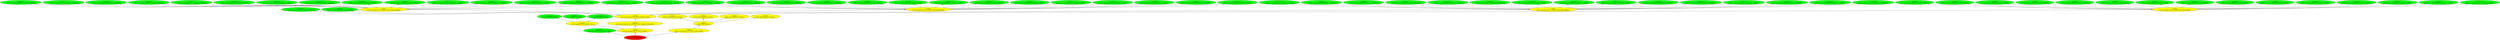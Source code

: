 digraph {
rankdir="BT"
ss_tail_light_16px_unflipped [fillcolor=green style="filled" label="<spriteset>\nss_tail_light_16px_unflipped"]
ss_tail_light_16px_flipped [fillcolor=green style="filled" label="<spriteset>\nss_tail_light_16px_flipped"]
ss_tail_light_empty_unflipped [fillcolor=green style="filled" label="<spriteset>\nss_tail_light_empty_unflipped"]
switch_graphics_layer_tail_light_16px [fillcolor=yellow style="filled" label="<switch>\nswitch_graphics_layer_tail_light_16px"]
switch_cargo_capacity_by_cargo_0 [fillcolor=yellow style="filled" label="<switch>\nswitch_cargo_capacity_by_cargo_0"]
switch_cargo_capacity_by_cargo_1 [fillcolor=yellow style="filled" label="<switch>\nswitch_cargo_capacity_by_cargo_1"]
switch_cargo_capacity_by_cargo_2 [fillcolor=yellow style="filled" label="<switch>\nswitch_cargo_capacity_by_cargo_2"]
switch_cargo_capacity_by_cargo_3 [fillcolor=yellow style="filled" label="<switch>\nswitch_cargo_capacity_by_cargo_3"]
switch_cargo_capacity [fillcolor=yellow style="filled" label="<switch>\nswitch_cargo_capacity"]
flat_car_ng_pony_gen_3U_ss_empty_unflipped [fillcolor=green style="filled" label="<spriteset>\nflat_car_ng_pony_gen_3U_ss_empty_unflipped"]
flat_car_ng_pony_gen_3U_ss_loading_0_unflipped [fillcolor=green style="filled" label="<spriteset>\nflat_car_ng_pony_gen_3U_ss_loading_0_unflipped"]
flat_car_ng_pony_gen_3U_ss_loaded_0_unflipped [fillcolor=green style="filled" label="<spriteset>\nflat_car_ng_pony_gen_3U_ss_loaded_0_unflipped"]
flat_car_ng_pony_gen_3U_ss_loading_1_unflipped [fillcolor=green style="filled" label="<spriteset>\nflat_car_ng_pony_gen_3U_ss_loading_1_unflipped"]
flat_car_ng_pony_gen_3U_ss_loaded_1_unflipped [fillcolor=green style="filled" label="<spriteset>\nflat_car_ng_pony_gen_3U_ss_loaded_1_unflipped"]
flat_car_ng_pony_gen_3U_ss_loading_2_unflipped [fillcolor=green style="filled" label="<spriteset>\nflat_car_ng_pony_gen_3U_ss_loading_2_unflipped"]
flat_car_ng_pony_gen_3U_ss_loaded_2_unflipped [fillcolor=green style="filled" label="<spriteset>\nflat_car_ng_pony_gen_3U_ss_loaded_2_unflipped"]
flat_car_ng_pony_gen_3U_ss_loading_3_unflipped [fillcolor=green style="filled" label="<spriteset>\nflat_car_ng_pony_gen_3U_ss_loading_3_unflipped"]
flat_car_ng_pony_gen_3U_ss_loaded_3_unflipped [fillcolor=green style="filled" label="<spriteset>\nflat_car_ng_pony_gen_3U_ss_loaded_3_unflipped"]
flat_car_ng_pony_gen_3U_ss_loading_4_unflipped [fillcolor=green style="filled" label="<spriteset>\nflat_car_ng_pony_gen_3U_ss_loading_4_unflipped"]
flat_car_ng_pony_gen_3U_ss_loaded_4_unflipped [fillcolor=green style="filled" label="<spriteset>\nflat_car_ng_pony_gen_3U_ss_loaded_4_unflipped"]
flat_car_ng_pony_gen_3U_ss_loading_5_unflipped [fillcolor=green style="filled" label="<spriteset>\nflat_car_ng_pony_gen_3U_ss_loading_5_unflipped"]
flat_car_ng_pony_gen_3U_ss_loaded_5_unflipped [fillcolor=green style="filled" label="<spriteset>\nflat_car_ng_pony_gen_3U_ss_loaded_5_unflipped"]
flat_car_ng_pony_gen_3U_ss_loading_6_unflipped [fillcolor=green style="filled" label="<spriteset>\nflat_car_ng_pony_gen_3U_ss_loading_6_unflipped"]
flat_car_ng_pony_gen_3U_ss_loaded_6_unflipped [fillcolor=green style="filled" label="<spriteset>\nflat_car_ng_pony_gen_3U_ss_loaded_6_unflipped"]
flat_car_ng_pony_gen_3U_ss_loading_7_unflipped [fillcolor=green style="filled" label="<spriteset>\nflat_car_ng_pony_gen_3U_ss_loading_7_unflipped"]
flat_car_ng_pony_gen_3U_ss_loaded_7_unflipped [fillcolor=green style="filled" label="<spriteset>\nflat_car_ng_pony_gen_3U_ss_loaded_7_unflipped"]
flat_car_ng_pony_gen_3U_ss_loading_8_unflipped [fillcolor=green style="filled" label="<spriteset>\nflat_car_ng_pony_gen_3U_ss_loading_8_unflipped"]
flat_car_ng_pony_gen_3U_ss_loaded_8_unflipped [fillcolor=green style="filled" label="<spriteset>\nflat_car_ng_pony_gen_3U_ss_loaded_8_unflipped"]
flat_car_ng_pony_gen_3U_ss_loading_9_unflipped [fillcolor=green style="filled" label="<spriteset>\nflat_car_ng_pony_gen_3U_ss_loading_9_unflipped"]
flat_car_ng_pony_gen_3U_ss_loaded_9_unflipped [fillcolor=green style="filled" label="<spriteset>\nflat_car_ng_pony_gen_3U_ss_loaded_9_unflipped"]
flat_car_ng_pony_gen_3U_ss_loading_10_unflipped [fillcolor=green style="filled" label="<spriteset>\nflat_car_ng_pony_gen_3U_ss_loading_10_unflipped"]
flat_car_ng_pony_gen_3U_ss_loaded_10_unflipped [fillcolor=green style="filled" label="<spriteset>\nflat_car_ng_pony_gen_3U_ss_loaded_10_unflipped"]
flat_car_ng_pony_gen_3U_ss_loading_11_unflipped [fillcolor=green style="filled" label="<spriteset>\nflat_car_ng_pony_gen_3U_ss_loading_11_unflipped"]
flat_car_ng_pony_gen_3U_ss_loaded_11_unflipped [fillcolor=green style="filled" label="<spriteset>\nflat_car_ng_pony_gen_3U_ss_loaded_11_unflipped"]
flat_car_ng_pony_gen_3U_ss_loading_12_unflipped [fillcolor=green style="filled" label="<spriteset>\nflat_car_ng_pony_gen_3U_ss_loading_12_unflipped"]
flat_car_ng_pony_gen_3U_ss_loaded_12_unflipped [fillcolor=green style="filled" label="<spriteset>\nflat_car_ng_pony_gen_3U_ss_loaded_12_unflipped"]
flat_car_ng_pony_gen_3U_ss_loading_13_unflipped [fillcolor=green style="filled" label="<spriteset>\nflat_car_ng_pony_gen_3U_ss_loading_13_unflipped"]
flat_car_ng_pony_gen_3U_ss_loaded_13_unflipped [fillcolor=green style="filled" label="<spriteset>\nflat_car_ng_pony_gen_3U_ss_loaded_13_unflipped"]
flat_car_ng_pony_gen_3U_ss_loading_14_unflipped [fillcolor=green style="filled" label="<spriteset>\nflat_car_ng_pony_gen_3U_ss_loading_14_unflipped"]
flat_car_ng_pony_gen_3U_ss_loaded_14_unflipped [fillcolor=green style="filled" label="<spriteset>\nflat_car_ng_pony_gen_3U_ss_loaded_14_unflipped"]
flat_car_ng_pony_gen_3U_ss_empty_flipped [fillcolor=green style="filled" label="<spriteset>\nflat_car_ng_pony_gen_3U_ss_empty_flipped"]
flat_car_ng_pony_gen_3U_ss_loading_0_flipped [fillcolor=green style="filled" label="<spriteset>\nflat_car_ng_pony_gen_3U_ss_loading_0_flipped"]
flat_car_ng_pony_gen_3U_ss_loaded_0_flipped [fillcolor=green style="filled" label="<spriteset>\nflat_car_ng_pony_gen_3U_ss_loaded_0_flipped"]
flat_car_ng_pony_gen_3U_ss_loading_1_flipped [fillcolor=green style="filled" label="<spriteset>\nflat_car_ng_pony_gen_3U_ss_loading_1_flipped"]
flat_car_ng_pony_gen_3U_ss_loaded_1_flipped [fillcolor=green style="filled" label="<spriteset>\nflat_car_ng_pony_gen_3U_ss_loaded_1_flipped"]
flat_car_ng_pony_gen_3U_ss_loading_2_flipped [fillcolor=green style="filled" label="<spriteset>\nflat_car_ng_pony_gen_3U_ss_loading_2_flipped"]
flat_car_ng_pony_gen_3U_ss_loaded_2_flipped [fillcolor=green style="filled" label="<spriteset>\nflat_car_ng_pony_gen_3U_ss_loaded_2_flipped"]
flat_car_ng_pony_gen_3U_ss_loading_3_flipped [fillcolor=green style="filled" label="<spriteset>\nflat_car_ng_pony_gen_3U_ss_loading_3_flipped"]
flat_car_ng_pony_gen_3U_ss_loaded_3_flipped [fillcolor=green style="filled" label="<spriteset>\nflat_car_ng_pony_gen_3U_ss_loaded_3_flipped"]
flat_car_ng_pony_gen_3U_ss_loading_4_flipped [fillcolor=green style="filled" label="<spriteset>\nflat_car_ng_pony_gen_3U_ss_loading_4_flipped"]
flat_car_ng_pony_gen_3U_ss_loaded_4_flipped [fillcolor=green style="filled" label="<spriteset>\nflat_car_ng_pony_gen_3U_ss_loaded_4_flipped"]
flat_car_ng_pony_gen_3U_ss_loading_5_flipped [fillcolor=green style="filled" label="<spriteset>\nflat_car_ng_pony_gen_3U_ss_loading_5_flipped"]
flat_car_ng_pony_gen_3U_ss_loaded_5_flipped [fillcolor=green style="filled" label="<spriteset>\nflat_car_ng_pony_gen_3U_ss_loaded_5_flipped"]
flat_car_ng_pony_gen_3U_ss_loading_6_flipped [fillcolor=green style="filled" label="<spriteset>\nflat_car_ng_pony_gen_3U_ss_loading_6_flipped"]
flat_car_ng_pony_gen_3U_ss_loaded_6_flipped [fillcolor=green style="filled" label="<spriteset>\nflat_car_ng_pony_gen_3U_ss_loaded_6_flipped"]
flat_car_ng_pony_gen_3U_ss_loading_7_flipped [fillcolor=green style="filled" label="<spriteset>\nflat_car_ng_pony_gen_3U_ss_loading_7_flipped"]
flat_car_ng_pony_gen_3U_ss_loaded_7_flipped [fillcolor=green style="filled" label="<spriteset>\nflat_car_ng_pony_gen_3U_ss_loaded_7_flipped"]
flat_car_ng_pony_gen_3U_ss_loading_8_flipped [fillcolor=green style="filled" label="<spriteset>\nflat_car_ng_pony_gen_3U_ss_loading_8_flipped"]
flat_car_ng_pony_gen_3U_ss_loaded_8_flipped [fillcolor=green style="filled" label="<spriteset>\nflat_car_ng_pony_gen_3U_ss_loaded_8_flipped"]
flat_car_ng_pony_gen_3U_ss_loading_9_flipped [fillcolor=green style="filled" label="<spriteset>\nflat_car_ng_pony_gen_3U_ss_loading_9_flipped"]
flat_car_ng_pony_gen_3U_ss_loaded_9_flipped [fillcolor=green style="filled" label="<spriteset>\nflat_car_ng_pony_gen_3U_ss_loaded_9_flipped"]
flat_car_ng_pony_gen_3U_ss_loading_10_flipped [fillcolor=green style="filled" label="<spriteset>\nflat_car_ng_pony_gen_3U_ss_loading_10_flipped"]
flat_car_ng_pony_gen_3U_ss_loaded_10_flipped [fillcolor=green style="filled" label="<spriteset>\nflat_car_ng_pony_gen_3U_ss_loaded_10_flipped"]
flat_car_ng_pony_gen_3U_ss_loading_11_flipped [fillcolor=green style="filled" label="<spriteset>\nflat_car_ng_pony_gen_3U_ss_loading_11_flipped"]
flat_car_ng_pony_gen_3U_ss_loaded_11_flipped [fillcolor=green style="filled" label="<spriteset>\nflat_car_ng_pony_gen_3U_ss_loaded_11_flipped"]
flat_car_ng_pony_gen_3U_ss_loading_12_flipped [fillcolor=green style="filled" label="<spriteset>\nflat_car_ng_pony_gen_3U_ss_loading_12_flipped"]
flat_car_ng_pony_gen_3U_ss_loaded_12_flipped [fillcolor=green style="filled" label="<spriteset>\nflat_car_ng_pony_gen_3U_ss_loaded_12_flipped"]
flat_car_ng_pony_gen_3U_ss_loading_13_flipped [fillcolor=green style="filled" label="<spriteset>\nflat_car_ng_pony_gen_3U_ss_loading_13_flipped"]
flat_car_ng_pony_gen_3U_ss_loaded_13_flipped [fillcolor=green style="filled" label="<spriteset>\nflat_car_ng_pony_gen_3U_ss_loaded_13_flipped"]
flat_car_ng_pony_gen_3U_ss_loading_14_flipped [fillcolor=green style="filled" label="<spriteset>\nflat_car_ng_pony_gen_3U_ss_loading_14_flipped"]
flat_car_ng_pony_gen_3U_ss_loaded_14_flipped [fillcolor=green style="filled" label="<spriteset>\nflat_car_ng_pony_gen_3U_ss_loaded_14_flipped"]
flat_car_ng_pony_gen_3U_switch_cargo_loading_unflipped [fillcolor=yellow style="filled" label="<switch>\nflat_car_ng_pony_gen_3U_switch_cargo_loading_unflipped"]
flat_car_ng_pony_gen_3U_switch_cargo_loading_flipped [fillcolor=yellow style="filled" label="<switch>\nflat_car_ng_pony_gen_3U_switch_cargo_loading_flipped"]
flat_car_ng_pony_gen_3U_switch_cargo_loaded_unflipped [fillcolor=yellow style="filled" label="<switch>\nflat_car_ng_pony_gen_3U_switch_cargo_loaded_unflipped"]
flat_car_ng_pony_gen_3U_switch_cargo_loaded_flipped [fillcolor=yellow style="filled" label="<switch>\nflat_car_ng_pony_gen_3U_switch_cargo_loaded_flipped"]
flat_car_ng_pony_gen_3U_switch_graphics_vehicle [fillcolor=yellow style="filled" label="<switch>\nflat_car_ng_pony_gen_3U_switch_graphics_vehicle"]
flat_car_ng_pony_gen_3U_ss_purchase [fillcolor=green style="filled" label="<spriteset>\nflat_car_ng_pony_gen_3U_ss_purchase"]
flat_car_ng_pony_gen_3U_switch_set_layers_register_more_sprites [fillcolor=yellow style="filled" label="<switch>\nflat_car_ng_pony_gen_3U_switch_set_layers_register_more_sprites"]
flat_car_ng_pony_gen_3U_switch_graphics [fillcolor=yellow style="filled" label="<switch>\nflat_car_ng_pony_gen_3U_switch_graphics"]
flat_car_ng_pony_gen_3U_switch_cargo_capacity [fillcolor=yellow style="filled" label="<switch>\nflat_car_ng_pony_gen_3U_switch_cargo_capacity"]
flat_car_ng_pony_gen_3U [fillcolor=red style="filled" label="<FEAT_TRAINS 1130>\nflat_car_ng_pony_gen_3U"]
flat_car_ng_pony_gen_3U_switch_cargo_loaded_unflipped->flat_car_ng_pony_gen_3U_ss_loaded_3_unflipped
flat_car_ng_pony_gen_3U_switch_cargo_loading_flipped->flat_car_ng_pony_gen_3U_ss_loading_13_flipped
flat_car_ng_pony_gen_3U_switch_cargo_loaded_unflipped->flat_car_ng_pony_gen_3U_ss_loaded_10_unflipped
flat_car_ng_pony_gen_3U_switch_cargo_loading_unflipped->flat_car_ng_pony_gen_3U_ss_loading_1_unflipped
flat_car_ng_pony_gen_3U_switch_cargo_loaded_unflipped->flat_car_ng_pony_gen_3U_ss_loaded_7_unflipped
flat_car_ng_pony_gen_3U_switch_cargo_loading_unflipped->flat_car_ng_pony_gen_3U_ss_loading_5_unflipped
flat_car_ng_pony_gen_3U_switch_cargo_loading_flipped->flat_car_ng_pony_gen_3U_ss_loading_0_flipped
flat_car_ng_pony_gen_3U_switch_cargo_loaded_flipped->flat_car_ng_pony_gen_3U_ss_loaded_2_flipped
flat_car_ng_pony_gen_3U_switch_cargo_loading_unflipped->flat_car_ng_pony_gen_3U_ss_loading_10_unflipped
flat_car_ng_pony_gen_3U_switch_cargo_loading_flipped->flat_car_ng_pony_gen_3U_ss_loading_3_flipped
flat_car_ng_pony_gen_3U_switch_cargo_loaded_unflipped->flat_car_ng_pony_gen_3U_ss_loaded_1_unflipped
flat_car_ng_pony_gen_3U_switch_cargo_loaded_flipped->flat_car_ng_pony_gen_3U_ss_loaded_3_flipped
flat_car_ng_pony_gen_3U_switch_cargo_loaded_unflipped->flat_car_ng_pony_gen_3U_ss_loaded_11_unflipped
flat_car_ng_pony_gen_3U_switch_cargo_loaded_flipped->flat_car_ng_pony_gen_3U_ss_loaded_10_flipped
flat_car_ng_pony_gen_3U_switch_cargo_loading_flipped->flat_car_ng_pony_gen_3U_ss_loading_1_flipped
flat_car_ng_pony_gen_3U_switch_cargo_loading_flipped->flat_car_ng_pony_gen_3U_ss_loading_2_flipped
flat_car_ng_pony_gen_3U->flat_car_ng_pony_gen_3U_switch_cargo_capacity
flat_car_ng_pony_gen_3U_switch_cargo_loading_unflipped->flat_car_ng_pony_gen_3U_ss_loading_4_unflipped
flat_car_ng_pony_gen_3U_switch_cargo_loading_unflipped->flat_car_ng_pony_gen_3U_ss_loading_14_unflipped
flat_car_ng_pony_gen_3U_switch_cargo_loading_unflipped->flat_car_ng_pony_gen_3U_ss_loading_11_unflipped
flat_car_ng_pony_gen_3U_switch_cargo_loaded_unflipped->flat_car_ng_pony_gen_3U_ss_loaded_13_unflipped
flat_car_ng_pony_gen_3U_switch_graphics_vehicle->flat_car_ng_pony_gen_3U_ss_empty_unflipped
flat_car_ng_pony_gen_3U_switch_cargo_loading_flipped->flat_car_ng_pony_gen_3U_ss_loading_14_flipped
flat_car_ng_pony_gen_3U_switch_cargo_loading_flipped->flat_car_ng_pony_gen_3U_ss_loading_4_flipped
switch_graphics_layer_tail_light_16px->ss_tail_light_16px_flipped
flat_car_ng_pony_gen_3U_switch_cargo_loading_unflipped->flat_car_ng_pony_gen_3U_ss_loading_7_unflipped
flat_car_ng_pony_gen_3U_switch_cargo_capacity->switch_cargo_capacity
flat_car_ng_pony_gen_3U_switch_cargo_loading_flipped->flat_car_ng_pony_gen_3U_ss_loading_8_flipped
flat_car_ng_pony_gen_3U_switch_set_layers_register_more_sprites->flat_car_ng_pony_gen_3U_switch_graphics_vehicle
flat_car_ng_pony_gen_3U_switch_cargo_loading_flipped->flat_car_ng_pony_gen_3U_ss_loading_7_flipped
flat_car_ng_pony_gen_3U_switch_cargo_loaded_flipped->flat_car_ng_pony_gen_3U_ss_loaded_0_flipped
flat_car_ng_pony_gen_3U_switch_cargo_loaded_flipped->flat_car_ng_pony_gen_3U_ss_loaded_9_flipped
switch_cargo_capacity->switch_cargo_capacity_by_cargo_1
flat_car_ng_pony_gen_3U_switch_cargo_loaded_flipped->flat_car_ng_pony_gen_3U_ss_loaded_14_flipped
flat_car_ng_pony_gen_3U->flat_car_ng_pony_gen_3U_ss_purchase
flat_car_ng_pony_gen_3U_switch_cargo_loaded_unflipped->flat_car_ng_pony_gen_3U_ss_loaded_0_unflipped
flat_car_ng_pony_gen_3U_switch_cargo_loading_unflipped->flat_car_ng_pony_gen_3U_ss_loading_13_unflipped
flat_car_ng_pony_gen_3U_switch_graphics_vehicle->flat_car_ng_pony_gen_3U_ss_empty_flipped
flat_car_ng_pony_gen_3U_switch_cargo_loaded_unflipped->flat_car_ng_pony_gen_3U_ss_loaded_2_unflipped
flat_car_ng_pony_gen_3U_switch_cargo_loaded_flipped->flat_car_ng_pony_gen_3U_ss_loaded_11_flipped
flat_car_ng_pony_gen_3U->flat_car_ng_pony_gen_3U_switch_graphics
flat_car_ng_pony_gen_3U_switch_cargo_loaded_flipped->flat_car_ng_pony_gen_3U_ss_loaded_7_flipped
flat_car_ng_pony_gen_3U_switch_graphics->switch_graphics_layer_tail_light_16px
switch_graphics_layer_tail_light_16px->ss_tail_light_empty_unflipped
flat_car_ng_pony_gen_3U_switch_cargo_loaded_unflipped->flat_car_ng_pony_gen_3U_ss_loaded_5_unflipped
flat_car_ng_pony_gen_3U_switch_cargo_loading_unflipped->flat_car_ng_pony_gen_3U_ss_loading_2_unflipped
flat_car_ng_pony_gen_3U_switch_cargo_loaded_flipped->flat_car_ng_pony_gen_3U_ss_loaded_12_flipped
flat_car_ng_pony_gen_3U_switch_graphics_vehicle->flat_car_ng_pony_gen_3U_switch_cargo_loading_flipped
flat_car_ng_pony_gen_3U_switch_cargo_loading_flipped->flat_car_ng_pony_gen_3U_ss_loading_6_flipped
flat_car_ng_pony_gen_3U_switch_cargo_loading_unflipped->flat_car_ng_pony_gen_3U_ss_loading_6_unflipped
switch_cargo_capacity->switch_cargo_capacity_by_cargo_3
flat_car_ng_pony_gen_3U_switch_cargo_loaded_flipped->flat_car_ng_pony_gen_3U_ss_loaded_6_flipped
flat_car_ng_pony_gen_3U_switch_cargo_loaded_flipped->flat_car_ng_pony_gen_3U_ss_loaded_13_flipped
switch_cargo_capacity->switch_cargo_capacity_by_cargo_0
flat_car_ng_pony_gen_3U_switch_cargo_loaded_unflipped->flat_car_ng_pony_gen_3U_ss_loaded_6_unflipped
flat_car_ng_pony_gen_3U_switch_cargo_loaded_unflipped->flat_car_ng_pony_gen_3U_ss_loaded_14_unflipped
flat_car_ng_pony_gen_3U_switch_cargo_loading_flipped->flat_car_ng_pony_gen_3U_ss_loading_9_flipped
flat_car_ng_pony_gen_3U_switch_graphics_vehicle->flat_car_ng_pony_gen_3U_switch_cargo_loaded_unflipped
flat_car_ng_pony_gen_3U_switch_cargo_loaded_flipped->flat_car_ng_pony_gen_3U_ss_loaded_5_flipped
switch_graphics_layer_tail_light_16px->ss_tail_light_16px_unflipped
flat_car_ng_pony_gen_3U_switch_cargo_loaded_unflipped->flat_car_ng_pony_gen_3U_ss_loaded_8_unflipped
flat_car_ng_pony_gen_3U_switch_cargo_loading_flipped->flat_car_ng_pony_gen_3U_ss_loading_11_flipped
flat_car_ng_pony_gen_3U_switch_cargo_loading_flipped->flat_car_ng_pony_gen_3U_ss_loading_12_flipped
flat_car_ng_pony_gen_3U_switch_cargo_loaded_unflipped->flat_car_ng_pony_gen_3U_ss_loaded_4_unflipped
flat_car_ng_pony_gen_3U_switch_cargo_loaded_flipped->flat_car_ng_pony_gen_3U_ss_loaded_4_flipped
flat_car_ng_pony_gen_3U_switch_graphics_vehicle->flat_car_ng_pony_gen_3U_switch_cargo_loading_unflipped
flat_car_ng_pony_gen_3U_switch_cargo_loading_unflipped->flat_car_ng_pony_gen_3U_ss_loading_0_unflipped
flat_car_ng_pony_gen_3U_switch_cargo_loading_unflipped->flat_car_ng_pony_gen_3U_ss_loading_9_unflipped
flat_car_ng_pony_gen_3U_switch_cargo_loaded_flipped->flat_car_ng_pony_gen_3U_ss_loaded_1_flipped
flat_car_ng_pony_gen_3U_switch_cargo_loaded_unflipped->flat_car_ng_pony_gen_3U_ss_loaded_9_unflipped
flat_car_ng_pony_gen_3U_switch_cargo_loading_flipped->flat_car_ng_pony_gen_3U_ss_loading_5_flipped
flat_car_ng_pony_gen_3U_switch_graphics_vehicle->flat_car_ng_pony_gen_3U_switch_cargo_loaded_flipped
flat_car_ng_pony_gen_3U_switch_graphics->flat_car_ng_pony_gen_3U_switch_set_layers_register_more_sprites
flat_car_ng_pony_gen_3U_switch_cargo_loaded_unflipped->flat_car_ng_pony_gen_3U_ss_loaded_12_unflipped
flat_car_ng_pony_gen_3U_switch_cargo_loading_unflipped->flat_car_ng_pony_gen_3U_ss_loading_8_unflipped
flat_car_ng_pony_gen_3U_switch_cargo_loading_flipped->flat_car_ng_pony_gen_3U_ss_loading_10_flipped
flat_car_ng_pony_gen_3U_switch_cargo_loaded_flipped->flat_car_ng_pony_gen_3U_ss_loaded_8_flipped
switch_cargo_capacity->switch_cargo_capacity_by_cargo_2
flat_car_ng_pony_gen_3U_switch_cargo_loading_unflipped->flat_car_ng_pony_gen_3U_ss_loading_12_unflipped
flat_car_ng_pony_gen_3U_switch_cargo_loading_unflipped->flat_car_ng_pony_gen_3U_ss_loading_3_unflipped
}
